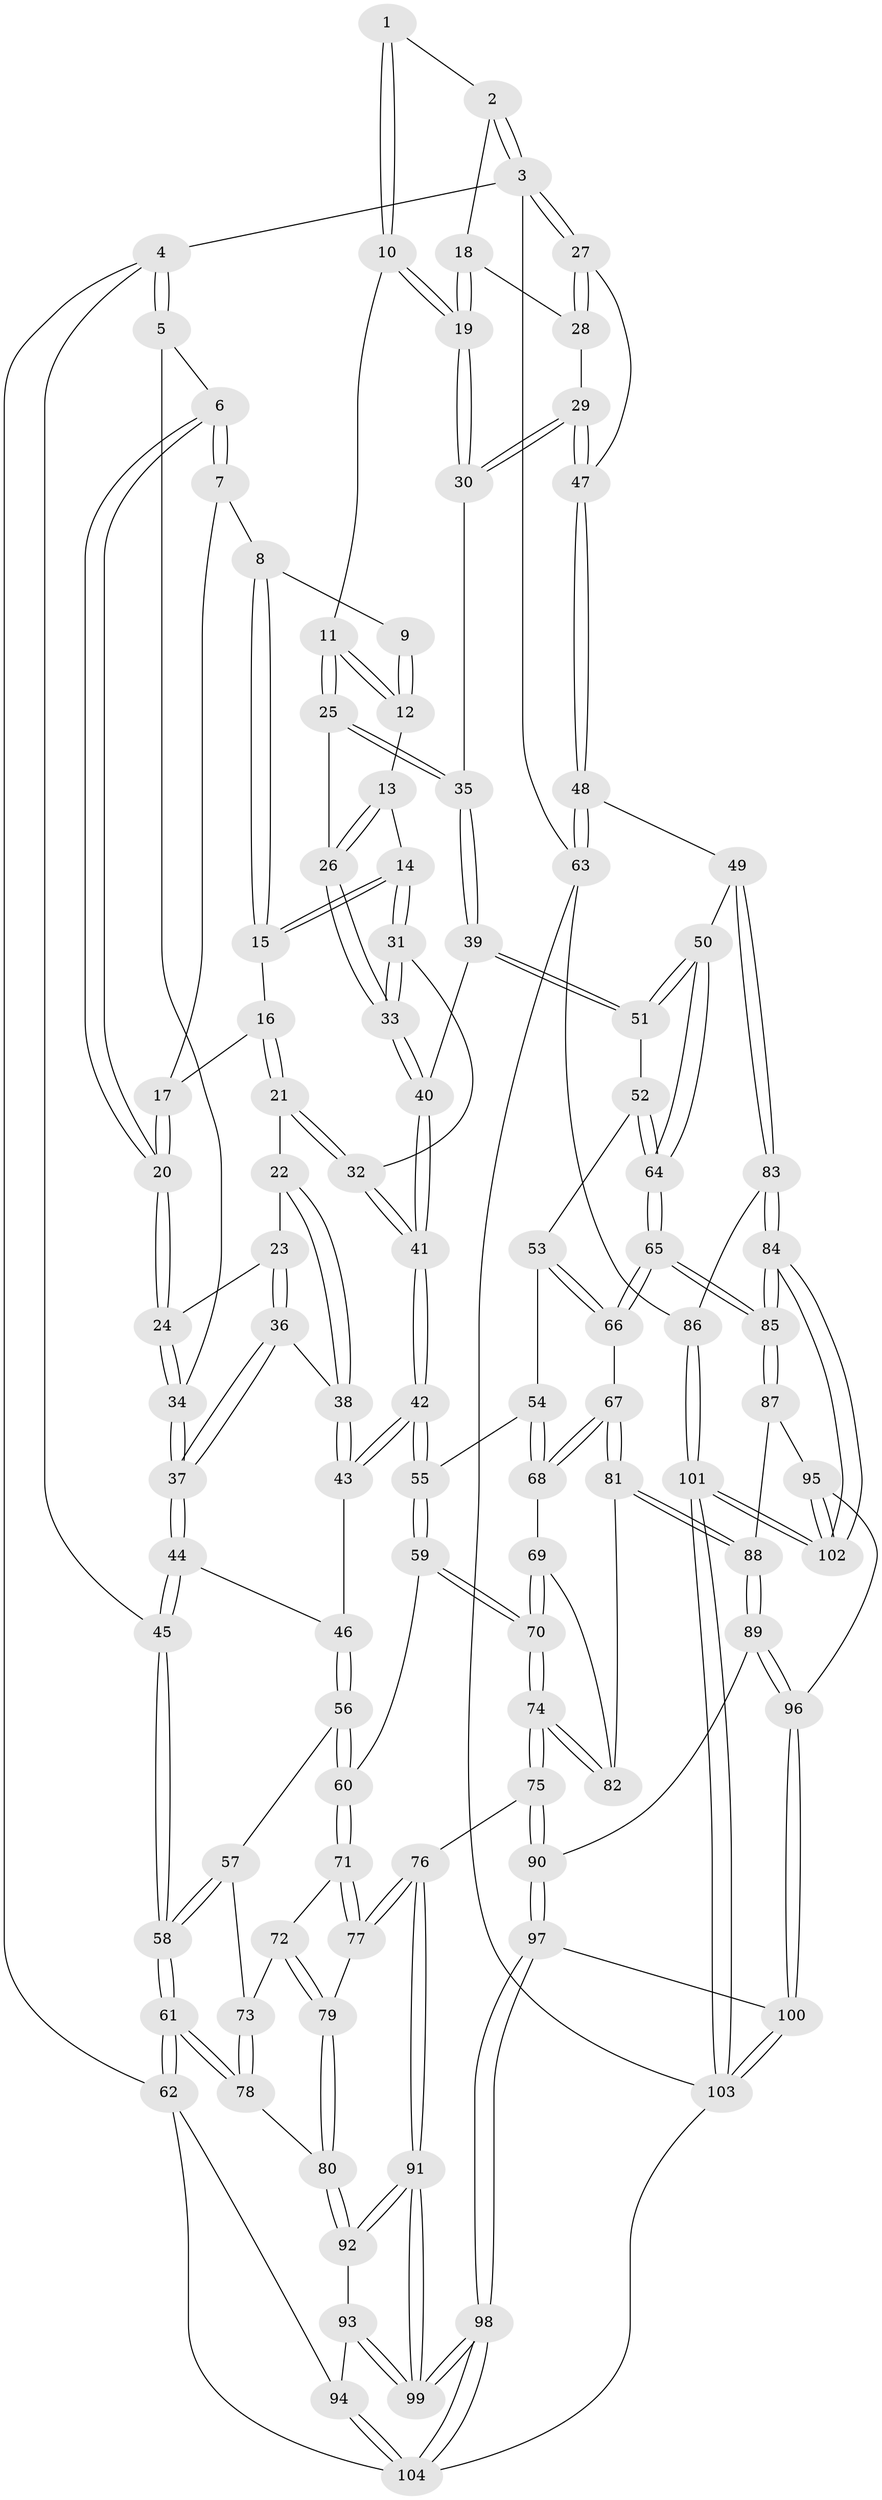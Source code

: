// Generated by graph-tools (version 1.1) at 2025/50/03/09/25 03:50:58]
// undirected, 104 vertices, 256 edges
graph export_dot {
graph [start="1"]
  node [color=gray90,style=filled];
  1 [pos="+0.7086635846544013+0"];
  2 [pos="+0.919502388461878+0"];
  3 [pos="+1+0"];
  4 [pos="+0+0"];
  5 [pos="+0.009730531536877673+0"];
  6 [pos="+0.0686017197119279+0"];
  7 [pos="+0.3099091099356782+0"];
  8 [pos="+0.4513778939787851+0"];
  9 [pos="+0.5815009851463945+0"];
  10 [pos="+0.694743726145197+0.10600307611407922"];
  11 [pos="+0.6829872745035926+0.11229878044656795"];
  12 [pos="+0.5865153228826104+0.051415171154425975"];
  13 [pos="+0.543041207855343+0.1014419314415447"];
  14 [pos="+0.47115354539929966+0.09904555918726608"];
  15 [pos="+0.4680270618335124+0.0958274727702348"];
  16 [pos="+0.3990270115810634+0.09677266690763248"];
  17 [pos="+0.3979734680791687+0.09582172781963073"];
  18 [pos="+0.8205335678187224+0.0782658602597387"];
  19 [pos="+0.7902534126684236+0.115327701191498"];
  20 [pos="+0.2248828145441877+0.06502707061448317"];
  21 [pos="+0.3469423150638252+0.20057339018777634"];
  22 [pos="+0.2848523572618438+0.17473817044123524"];
  23 [pos="+0.24603521497087044+0.12269097216337069"];
  24 [pos="+0.23637814570075283+0.10810586249875134"];
  25 [pos="+0.6460164370936807+0.18837324933156877"];
  26 [pos="+0.5862362122597555+0.19514220360087312"];
  27 [pos="+1+0.22001744801429995"];
  28 [pos="+0.8519794450706497+0.09448875435504252"];
  29 [pos="+0.9518734399686495+0.2968737270593591"];
  30 [pos="+0.8204013647155919+0.277049639736551"];
  31 [pos="+0.46638747412143466+0.13391286329751992"];
  32 [pos="+0.38233783571089003+0.23704464805589995"];
  33 [pos="+0.5347952686046396+0.24618414841471573"];
  34 [pos="+0.1163167257458786+0.25923842450172907"];
  35 [pos="+0.7488788903996398+0.30849050426626445"];
  36 [pos="+0.17112101775339894+0.288769824421046"];
  37 [pos="+0.10649377254498625+0.3024835791832775"];
  38 [pos="+0.22865395131435254+0.28118794225185306"];
  39 [pos="+0.7130192553071986+0.35967218201462886"];
  40 [pos="+0.4903281709458875+0.334407171332624"];
  41 [pos="+0.4374548518644109+0.3644477731462001"];
  42 [pos="+0.43228713901165805+0.3742984193369882"];
  43 [pos="+0.3169050294937273+0.3544593266100855"];
  44 [pos="+0.08995371372714958+0.31949912988741774"];
  45 [pos="+0+0.29985981020539326"];
  46 [pos="+0.1521164103746753+0.4258911528586754"];
  47 [pos="+1+0.3287782600814497"];
  48 [pos="+1+0.4706939036203819"];
  49 [pos="+0.8015367549118971+0.5633175336148646"];
  50 [pos="+0.7728120006530986+0.5638540322289294"];
  51 [pos="+0.718593976398043+0.4381000579917543"];
  52 [pos="+0.48092663006545733+0.5022725248620434"];
  53 [pos="+0.47805234221321835+0.5022848213594964"];
  54 [pos="+0.43226879277726993+0.47977706399883396"];
  55 [pos="+0.4322438630886715+0.4797612343372595"];
  56 [pos="+0.1603008286991361+0.5212662608571819"];
  57 [pos="+0.14192805997965524+0.540872404879788"];
  58 [pos="+0+0.46294804494106834"];
  59 [pos="+0.3625410090517257+0.5409574258883896"];
  60 [pos="+0.35973543915629097+0.541354887212762"];
  61 [pos="+0+0.6900545472063521"];
  62 [pos="+0+0.8614932644237866"];
  63 [pos="+1+0.8048096177999476"];
  64 [pos="+0.7588940449227143+0.5781065157009678"];
  65 [pos="+0.728489975141174+0.6293631878893592"];
  66 [pos="+0.5781202858044088+0.6504996687168718"];
  67 [pos="+0.5616364433451759+0.6798981935173843"];
  68 [pos="+0.48267444648892394+0.6663444659279686"];
  69 [pos="+0.4588532783905347+0.6869075340085757"];
  70 [pos="+0.38276175330652706+0.7057248649100885"];
  71 [pos="+0.26038753081967714+0.6634399988768278"];
  72 [pos="+0.1769032124653139+0.6497179170417845"];
  73 [pos="+0.13129736007917933+0.5916851833189283"];
  74 [pos="+0.3684107954936115+0.7735494841973377"];
  75 [pos="+0.3644490811003612+0.7897148759115901"];
  76 [pos="+0.3183883527238675+0.7933288712764237"];
  77 [pos="+0.27838250911573653+0.7634049052781937"];
  78 [pos="+0.04883752392619119+0.6776242956612611"];
  79 [pos="+0.19745281711701804+0.7414194032157707"];
  80 [pos="+0.11106202343448211+0.7908479451085328"];
  81 [pos="+0.5512896721035287+0.732179268384899"];
  82 [pos="+0.4919303947410398+0.7088236103785828"];
  83 [pos="+0.9428312713808528+0.8085394292497636"];
  84 [pos="+0.7348781501067415+0.8432982456489571"];
  85 [pos="+0.7337443702735539+0.8417594050235415"];
  86 [pos="+0.9716762403042596+0.8126774674537666"];
  87 [pos="+0.595888829657691+0.8080657118672117"];
  88 [pos="+0.5522698603828937+0.7729759144949507"];
  89 [pos="+0.4133304129493243+0.80955771351644"];
  90 [pos="+0.3706219583421819+0.7949616692551991"];
  91 [pos="+0.2173931791242102+0.9011208008666745"];
  92 [pos="+0.10983089615308164+0.7978123208290213"];
  93 [pos="+0.015036459989077515+0.8792572792302138"];
  94 [pos="+0.0009554541994466647+0.8814179231915371"];
  95 [pos="+0.521264449931916+0.9137313915804708"];
  96 [pos="+0.4809419471583325+0.9186764277830144"];
  97 [pos="+0.3431185566706268+1"];
  98 [pos="+0.2510416705092016+1"];
  99 [pos="+0.20228052077921332+1"];
  100 [pos="+0.35949130969950577+1"];
  101 [pos="+0.7331049597745619+1"];
  102 [pos="+0.7117448376061684+1"];
  103 [pos="+0.733150325516928+1"];
  104 [pos="+0.13313933462503627+1"];
  1 -- 2;
  1 -- 10;
  1 -- 10;
  2 -- 3;
  2 -- 3;
  2 -- 18;
  3 -- 4;
  3 -- 27;
  3 -- 27;
  3 -- 63;
  4 -- 5;
  4 -- 5;
  4 -- 45;
  4 -- 62;
  5 -- 6;
  5 -- 34;
  6 -- 7;
  6 -- 7;
  6 -- 20;
  6 -- 20;
  7 -- 8;
  7 -- 17;
  8 -- 9;
  8 -- 15;
  8 -- 15;
  9 -- 12;
  9 -- 12;
  10 -- 11;
  10 -- 19;
  10 -- 19;
  11 -- 12;
  11 -- 12;
  11 -- 25;
  11 -- 25;
  12 -- 13;
  13 -- 14;
  13 -- 26;
  13 -- 26;
  14 -- 15;
  14 -- 15;
  14 -- 31;
  14 -- 31;
  15 -- 16;
  16 -- 17;
  16 -- 21;
  16 -- 21;
  17 -- 20;
  17 -- 20;
  18 -- 19;
  18 -- 19;
  18 -- 28;
  19 -- 30;
  19 -- 30;
  20 -- 24;
  20 -- 24;
  21 -- 22;
  21 -- 32;
  21 -- 32;
  22 -- 23;
  22 -- 38;
  22 -- 38;
  23 -- 24;
  23 -- 36;
  23 -- 36;
  24 -- 34;
  24 -- 34;
  25 -- 26;
  25 -- 35;
  25 -- 35;
  26 -- 33;
  26 -- 33;
  27 -- 28;
  27 -- 28;
  27 -- 47;
  28 -- 29;
  29 -- 30;
  29 -- 30;
  29 -- 47;
  29 -- 47;
  30 -- 35;
  31 -- 32;
  31 -- 33;
  31 -- 33;
  32 -- 41;
  32 -- 41;
  33 -- 40;
  33 -- 40;
  34 -- 37;
  34 -- 37;
  35 -- 39;
  35 -- 39;
  36 -- 37;
  36 -- 37;
  36 -- 38;
  37 -- 44;
  37 -- 44;
  38 -- 43;
  38 -- 43;
  39 -- 40;
  39 -- 51;
  39 -- 51;
  40 -- 41;
  40 -- 41;
  41 -- 42;
  41 -- 42;
  42 -- 43;
  42 -- 43;
  42 -- 55;
  42 -- 55;
  43 -- 46;
  44 -- 45;
  44 -- 45;
  44 -- 46;
  45 -- 58;
  45 -- 58;
  46 -- 56;
  46 -- 56;
  47 -- 48;
  47 -- 48;
  48 -- 49;
  48 -- 63;
  48 -- 63;
  49 -- 50;
  49 -- 83;
  49 -- 83;
  50 -- 51;
  50 -- 51;
  50 -- 64;
  50 -- 64;
  51 -- 52;
  52 -- 53;
  52 -- 64;
  52 -- 64;
  53 -- 54;
  53 -- 66;
  53 -- 66;
  54 -- 55;
  54 -- 68;
  54 -- 68;
  55 -- 59;
  55 -- 59;
  56 -- 57;
  56 -- 60;
  56 -- 60;
  57 -- 58;
  57 -- 58;
  57 -- 73;
  58 -- 61;
  58 -- 61;
  59 -- 60;
  59 -- 70;
  59 -- 70;
  60 -- 71;
  60 -- 71;
  61 -- 62;
  61 -- 62;
  61 -- 78;
  61 -- 78;
  62 -- 94;
  62 -- 104;
  63 -- 86;
  63 -- 103;
  64 -- 65;
  64 -- 65;
  65 -- 66;
  65 -- 66;
  65 -- 85;
  65 -- 85;
  66 -- 67;
  67 -- 68;
  67 -- 68;
  67 -- 81;
  67 -- 81;
  68 -- 69;
  69 -- 70;
  69 -- 70;
  69 -- 82;
  70 -- 74;
  70 -- 74;
  71 -- 72;
  71 -- 77;
  71 -- 77;
  72 -- 73;
  72 -- 79;
  72 -- 79;
  73 -- 78;
  73 -- 78;
  74 -- 75;
  74 -- 75;
  74 -- 82;
  74 -- 82;
  75 -- 76;
  75 -- 90;
  75 -- 90;
  76 -- 77;
  76 -- 77;
  76 -- 91;
  76 -- 91;
  77 -- 79;
  78 -- 80;
  79 -- 80;
  79 -- 80;
  80 -- 92;
  80 -- 92;
  81 -- 82;
  81 -- 88;
  81 -- 88;
  83 -- 84;
  83 -- 84;
  83 -- 86;
  84 -- 85;
  84 -- 85;
  84 -- 102;
  84 -- 102;
  85 -- 87;
  85 -- 87;
  86 -- 101;
  86 -- 101;
  87 -- 88;
  87 -- 95;
  88 -- 89;
  88 -- 89;
  89 -- 90;
  89 -- 96;
  89 -- 96;
  90 -- 97;
  90 -- 97;
  91 -- 92;
  91 -- 92;
  91 -- 99;
  91 -- 99;
  92 -- 93;
  93 -- 94;
  93 -- 99;
  93 -- 99;
  94 -- 104;
  94 -- 104;
  95 -- 96;
  95 -- 102;
  95 -- 102;
  96 -- 100;
  96 -- 100;
  97 -- 98;
  97 -- 98;
  97 -- 100;
  98 -- 99;
  98 -- 99;
  98 -- 104;
  98 -- 104;
  100 -- 103;
  100 -- 103;
  101 -- 102;
  101 -- 102;
  101 -- 103;
  101 -- 103;
  103 -- 104;
}
